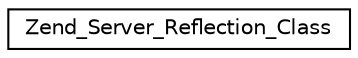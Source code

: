 digraph G
{
  edge [fontname="Helvetica",fontsize="10",labelfontname="Helvetica",labelfontsize="10"];
  node [fontname="Helvetica",fontsize="10",shape=record];
  rankdir="LR";
  Node1 [label="Zend_Server_Reflection_Class",height=0.2,width=0.4,color="black", fillcolor="white", style="filled",URL="$class_zend___server___reflection___class.html"];
}
